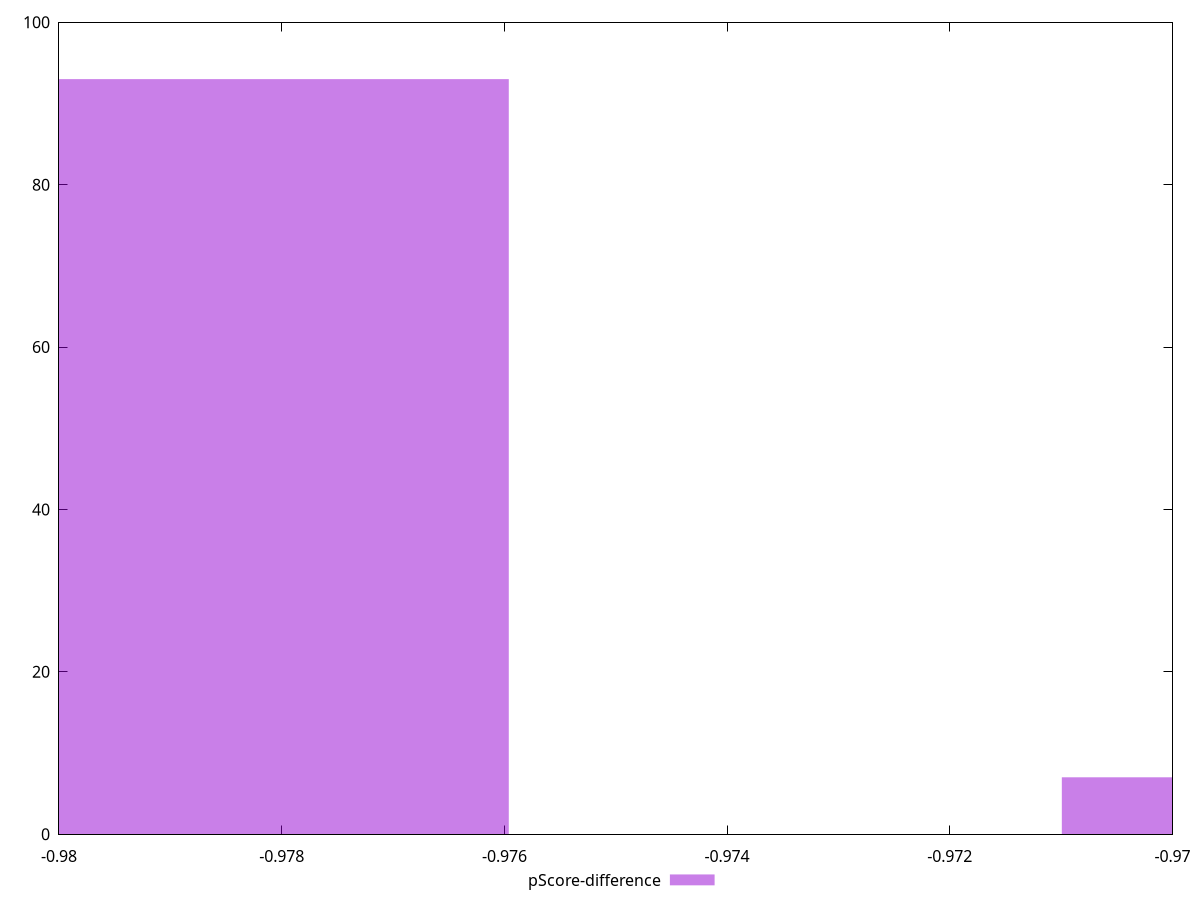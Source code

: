 reset

$pScoreDifference <<EOF
-0.9685105802998536 7
-0.9784440221490829 93
EOF

set key outside below
set boxwidth 0.004966720924614634
set xrange [-0.98:-0.97]
set yrange [0:100]
set trange [0:100]
set style fill transparent solid 0.5 noborder
set terminal svg size 640, 490 enhanced background rgb 'white'
set output "report_00017_2021-02-10T15-08-03.406Z/total-byte-weight/samples/pages+cached/pScore-difference/histogram.svg"

plot $pScoreDifference title "pScore-difference" with boxes

reset
